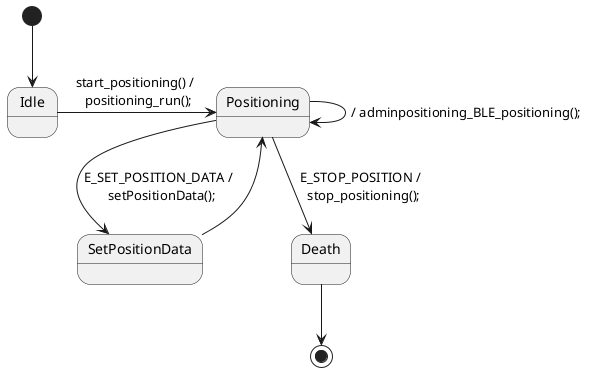 
@startuml mapper
[*] --> Idle

Idle -> Positioning : start_positioning() / \n positioning_run();

Positioning -> Positioning : / adminpositioning_BLE_positioning();
Positioning -> SetPositionData : E_SET_POSITION_DATA / \n setPositionData();
SetPositionData --> Positioning 
Positioning --> Death : E_STOP_POSITION / \n stop_positioning();

Death --> [*]

@enduml
